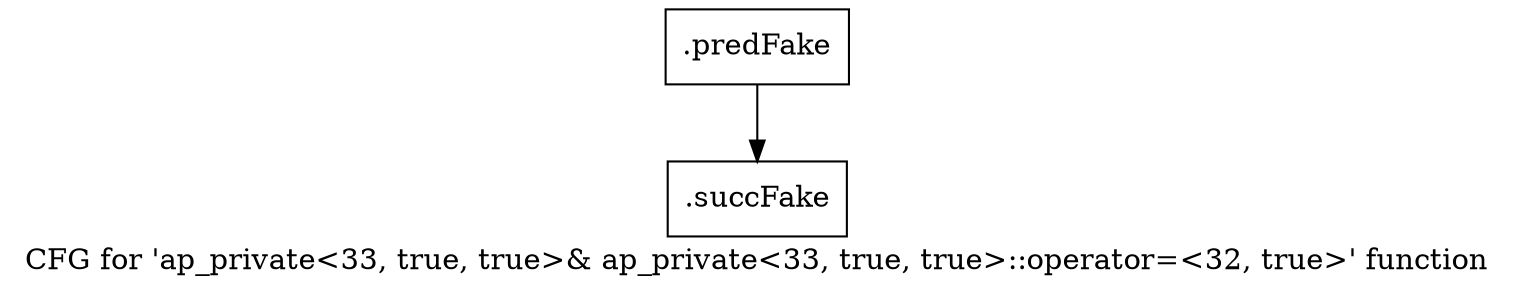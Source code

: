 digraph "CFG for 'ap_private\<33, true, true\>& ap_private\<33, true, true\>::operator=\<32, true\>' function" {
	label="CFG for 'ap_private\<33, true, true\>& ap_private\<33, true, true\>::operator=\<32, true\>' function";

	Node0x5d9a240 [shape=record,filename="",linenumber="",label="{.predFake}"];
	Node0x5d9a240 -> Node0x60cfa60[ callList="" memoryops="" filename="/mnt/xilinx/Vitis_HLS/2021.2/include/etc/ap_private.h" execusionnum="20"];
	Node0x60cfa60 [shape=record,filename="/mnt/xilinx/Vitis_HLS/2021.2/include/etc/ap_private.h",linenumber="1486",label="{.succFake}"];
}
